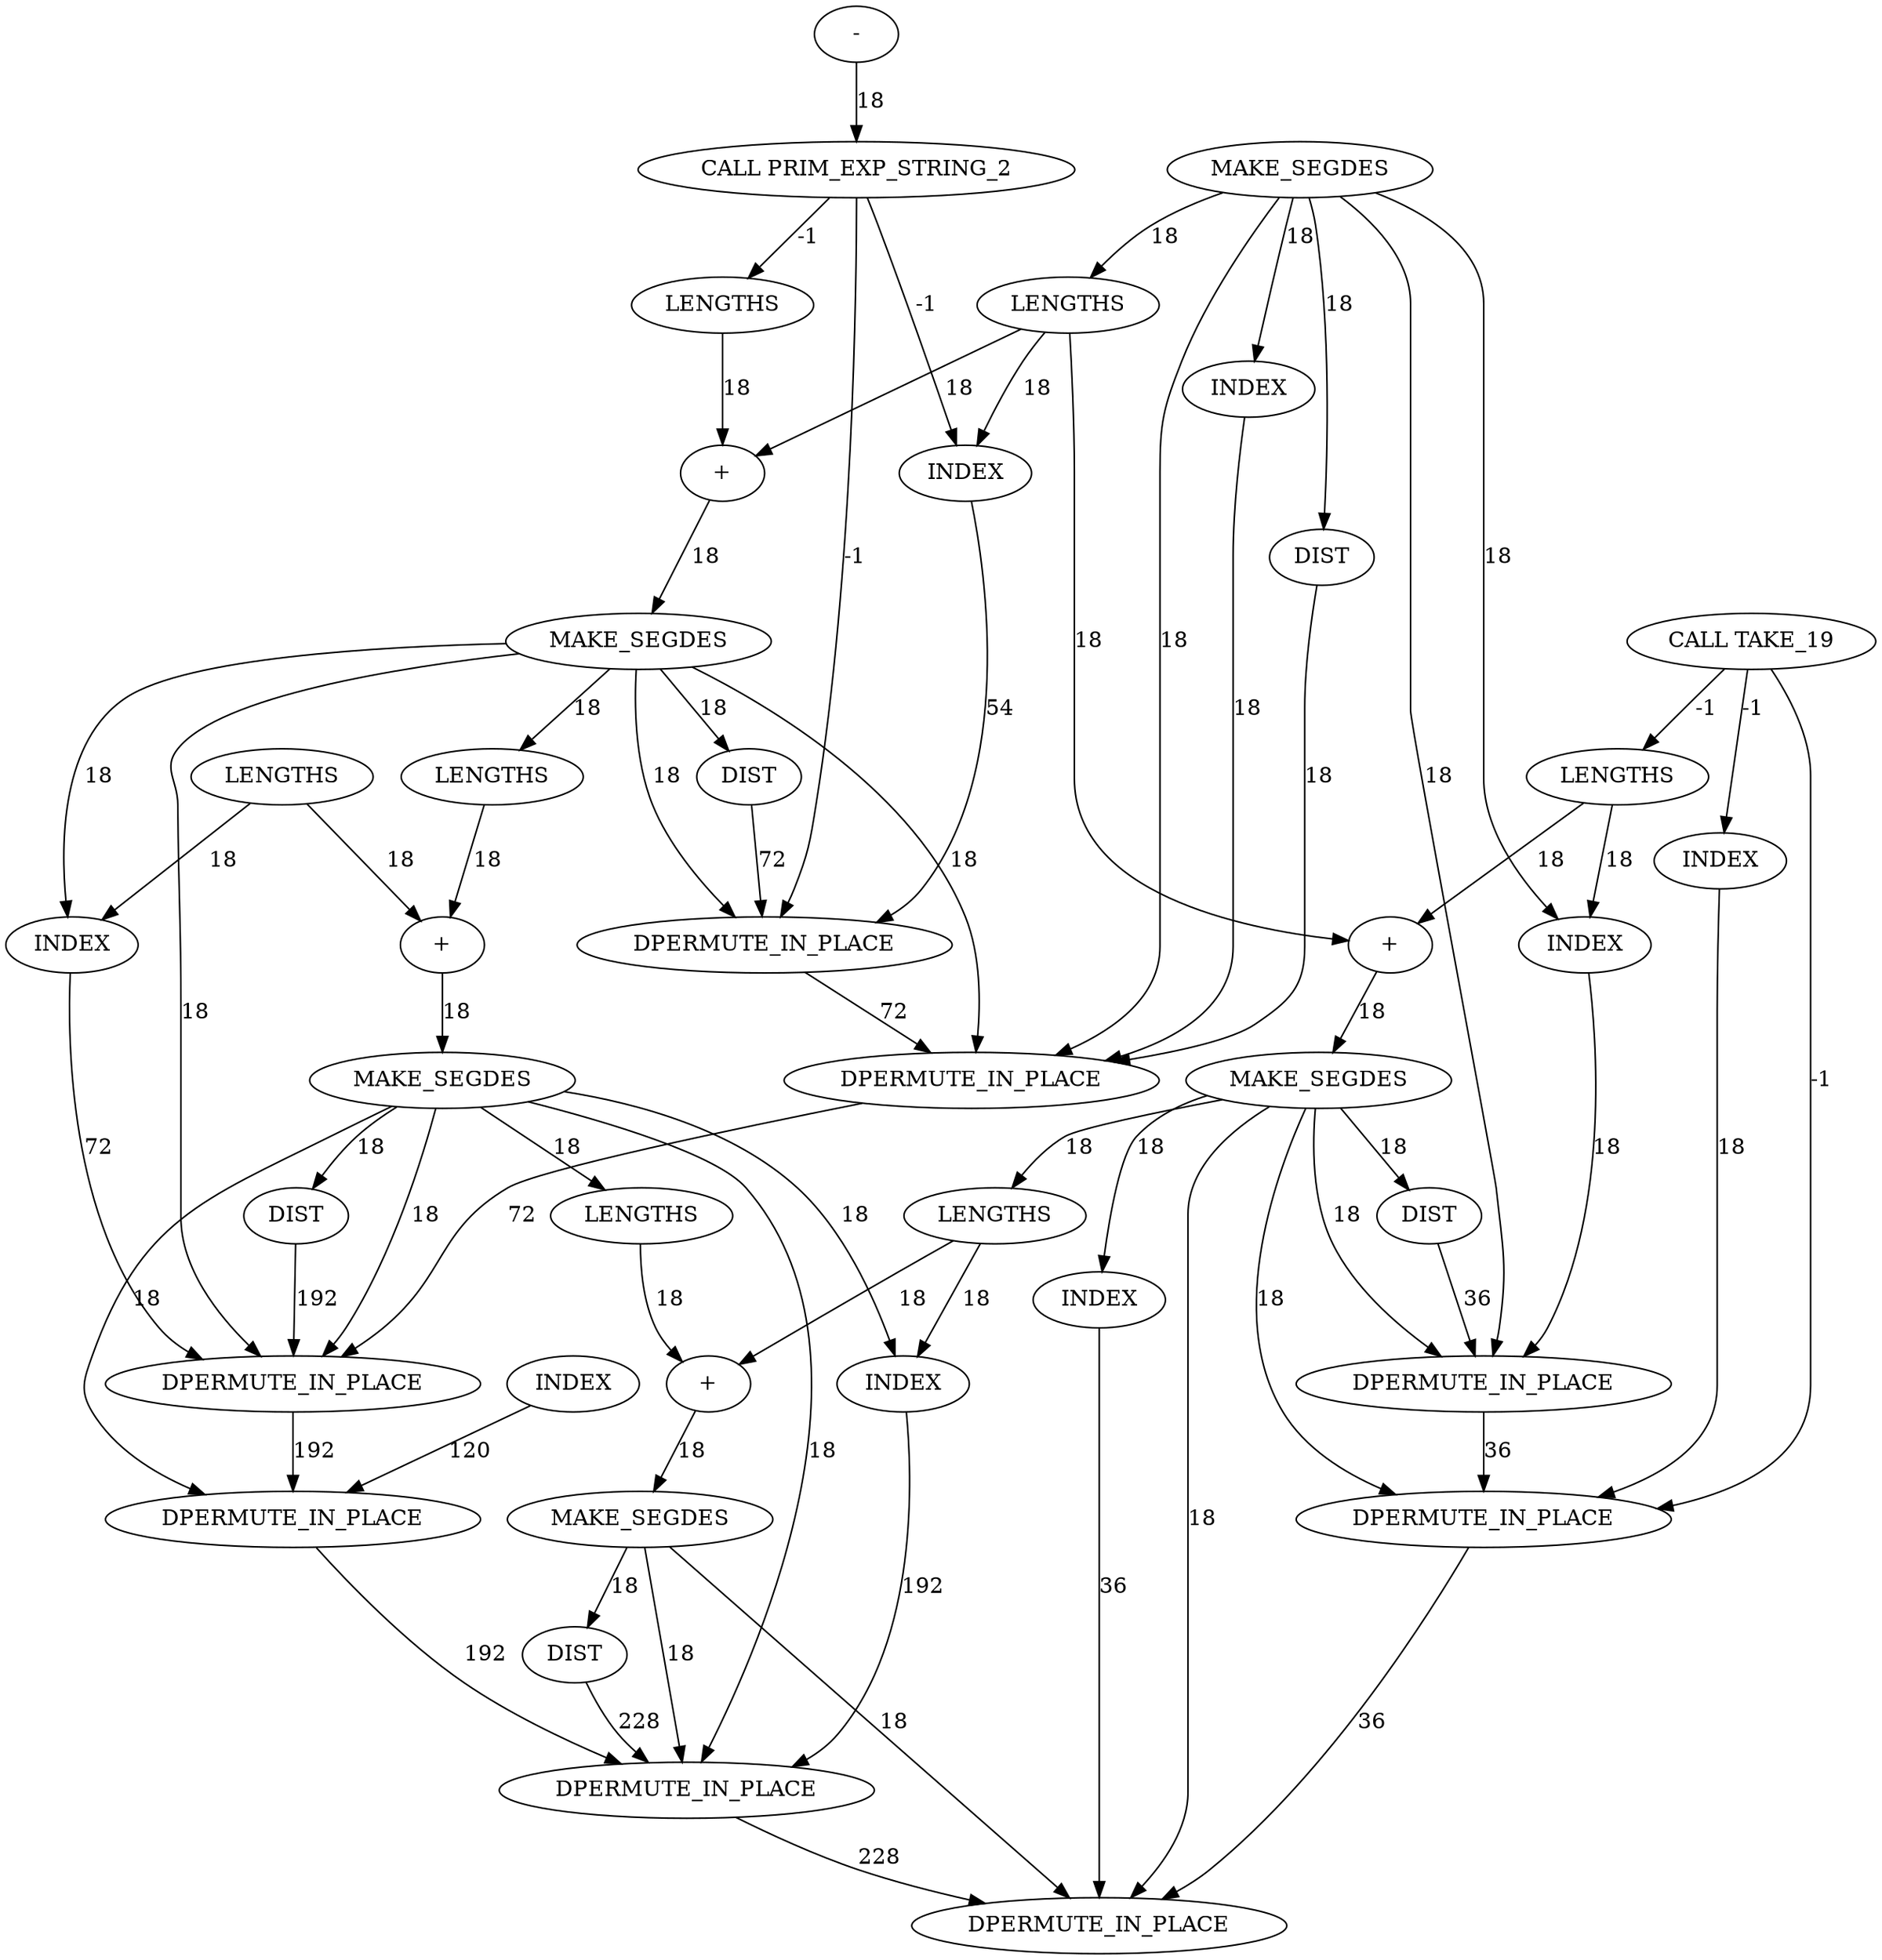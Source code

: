 digraph {
	cg_A_INST_16455 [label=DPERMUTE_IN_PLACE cost=1505]
	cg_A_INST_14366 [label=DIST cost=564]
	cg_A_INST_14183 [label=MAKE_SEGDES cost=480]
	cg_A_INST_14332 [label=INDEX cost=4773]
	cg_A_INST_14487 [label="+" cost=647]
	cg_A_INST_14420 [label=LENGTHS cost=605]
	cg_A_INST_14402 [label=LENGTHS cost=648]
	cg_A_INST_14167 [label=INDEX cost=5459]
	cg_A_INST_14159 [label=LENGTHS cost=562]
	cg_A_INST_16456 [label=DPERMUTE_IN_PLACE cost=6230]
	cg_A_INST_14421 [label="+" cost=563]
	cg_A_INST_16457 [label=DPERMUTE_IN_PLACE cost=729]
	cg_A_INST_14486 [label=LENGTHS cost=523]
	cg_A_INST_16453 [label=DPERMUTE_IN_PLACE cost=645]
	cg_A_INST_2874 [label="-" cost=690]
	cg_A_INST_16450 [label=DPERMUTE_IN_PLACE cost=1337]
	cg_A_INST_16454 [label=DPERMUTE_IN_PLACE cost=9499]
	cg_A_INST_14355 [label="+" cost=522]
	cg_A_INST_14498 [label=DIST cost=726]
	cg_A_INST_14321 [label=DIST cost=438]
	cg_A_INST_14410 [label=INDEX cost=6620]
	cg_A_INST_14426 [label=MAKE_SEGDES cost=691]
	cg_A_INST_2857 [label=MAKE_SEGDES cost=480]
	cg_A_INST_14468 [label=LENGTHS cost=606]
	cg_A_INST_14476 [label=INDEX cost=4555]
	cg_A_INST_14492 [label=MAKE_SEGDES cost=2369]
	cg_A_INST_2855 [label="CALL TAKE_19" cost=0]
	cg_A_INST_14155 [label=INDEX cost=9331]
	cg_A_INST_16452 [label=DPERMUTE_IN_PLACE cost=2107]
	cg_A_INST_2875 [label="CALL PRIM_EXP_STRING_2" cost=0]
	cg_A_INST_14178 [label="+" cost=395]
	cg_A_INST_14360 [label=MAKE_SEGDES cost=563]
	cg_A_INST_14432 [label=DIST cost=479]
	cg_A_INST_14354 [label=LENGTHS cost=605]
	cg_A_INST_14398 [label=INDEX cost=4170]
	cg_A_INST_14189 [label=DIST cost=565]
	cg_A_INST_16451 [label=DPERMUTE_IN_PLACE cost=772]
	cg_A_INST_14344 [label=INDEX cost=5502]
	cg_A_INST_14464 [label=INDEX cost=4343]
	cg_A_INST_14177 [label=LENGTHS cost=438]
	cg_A_INST_16455 -> cg_A_INST_16456 [label=192 cost=192]
	cg_A_INST_14366 -> cg_A_INST_16452 [label=72 cost=72]
	cg_A_INST_14183 -> cg_A_INST_14189 [label=18 cost=18]
	cg_A_INST_14183 -> cg_A_INST_16450 [label=18 cost=18]
	cg_A_INST_14183 -> cg_A_INST_16451 [label=18 cost=18]
	cg_A_INST_14183 -> cg_A_INST_14464 [label=18 cost=18]
	cg_A_INST_14183 -> cg_A_INST_14468 [label=18 cost=18]
	cg_A_INST_14183 -> cg_A_INST_16457 [label=18 cost=18]
	cg_A_INST_14332 -> cg_A_INST_16453 [label=18 cost=18]
	cg_A_INST_14487 -> cg_A_INST_14492 [label=18 cost=18]
	cg_A_INST_14420 -> cg_A_INST_14421 [label=18 cost=18]
	cg_A_INST_14402 -> cg_A_INST_14410 [label=18 cost=18]
	cg_A_INST_14402 -> cg_A_INST_14421 [label=18 cost=18]
	cg_A_INST_14167 -> cg_A_INST_16450 [label=18 cost=18]
	cg_A_INST_14159 -> cg_A_INST_14167 [label=18 cost=18]
	cg_A_INST_14159 -> cg_A_INST_14178 [label=18 cost=18]
	cg_A_INST_16456 -> cg_A_INST_16457 [label=228 cost=228]
	cg_A_INST_14421 -> cg_A_INST_14426 [label=18 cost=18]
	cg_A_INST_14486 -> cg_A_INST_14487 [label=18 cost=18]
	cg_A_INST_16453 -> cg_A_INST_16454 [label=72 cost=72]
	cg_A_INST_2874 -> cg_A_INST_2875 [label=18 cost=18]
	cg_A_INST_16450 -> cg_A_INST_16451 [label=36 cost=36]
	cg_A_INST_16454 -> cg_A_INST_16455 [label=192 cost=192]
	cg_A_INST_14355 -> cg_A_INST_14360 [label=18 cost=18]
	cg_A_INST_14498 -> cg_A_INST_16456 [label=228 cost=228]
	cg_A_INST_14321 -> cg_A_INST_16453 [label=18 cost=18]
	cg_A_INST_14410 -> cg_A_INST_16454 [label=72 cost=72]
	cg_A_INST_14426 -> cg_A_INST_14432 [label=18 cost=18]
	cg_A_INST_14426 -> cg_A_INST_16454 [label=18 cost=18]
	cg_A_INST_14426 -> cg_A_INST_16455 [label=18 cost=18]
	cg_A_INST_14426 -> cg_A_INST_14476 [label=18 cost=18]
	cg_A_INST_14426 -> cg_A_INST_14486 [label=18 cost=18]
	cg_A_INST_14426 -> cg_A_INST_16456 [label=18 cost=18]
	cg_A_INST_2857 -> cg_A_INST_14167 [label=18 cost=18]
	cg_A_INST_2857 -> cg_A_INST_14177 [label=18 cost=18]
	cg_A_INST_2857 -> cg_A_INST_16450 [label=18 cost=18]
	cg_A_INST_2857 -> cg_A_INST_14321 [label=18 cost=18]
	cg_A_INST_2857 -> cg_A_INST_14332 [label=18 cost=18]
	cg_A_INST_2857 -> cg_A_INST_16453 [label=18 cost=18]
	cg_A_INST_14468 -> cg_A_INST_14476 [label=18 cost=18]
	cg_A_INST_14468 -> cg_A_INST_14487 [label=18 cost=18]
	cg_A_INST_14476 -> cg_A_INST_16456 [label=192 cost=192]
	cg_A_INST_14492 -> cg_A_INST_14498 [label=18 cost=18]
	cg_A_INST_14492 -> cg_A_INST_16456 [label=18 cost=18]
	cg_A_INST_14492 -> cg_A_INST_16457 [label=18 cost=18]
	cg_A_INST_2855 -> cg_A_INST_14155 [label=-1 cost=-1]
	cg_A_INST_2855 -> cg_A_INST_14159 [label=-1 cost=-1]
	cg_A_INST_2855 -> cg_A_INST_16451 [label=-1 cost=-1]
	cg_A_INST_14155 -> cg_A_INST_16451 [label=18 cost=18]
	cg_A_INST_16452 -> cg_A_INST_16453 [label=72 cost=72]
	cg_A_INST_2875 -> cg_A_INST_14344 [label=-1 cost=-1]
	cg_A_INST_2875 -> cg_A_INST_14354 [label=-1 cost=-1]
	cg_A_INST_2875 -> cg_A_INST_16452 [label=-1 cost=-1]
	cg_A_INST_14178 -> cg_A_INST_14183 [label=18 cost=18]
	cg_A_INST_14360 -> cg_A_INST_14366 [label=18 cost=18]
	cg_A_INST_14360 -> cg_A_INST_16452 [label=18 cost=18]
	cg_A_INST_14360 -> cg_A_INST_16453 [label=18 cost=18]
	cg_A_INST_14360 -> cg_A_INST_14410 [label=18 cost=18]
	cg_A_INST_14360 -> cg_A_INST_14420 [label=18 cost=18]
	cg_A_INST_14360 -> cg_A_INST_16454 [label=18 cost=18]
	cg_A_INST_14432 -> cg_A_INST_16454 [label=192 cost=192]
	cg_A_INST_14354 -> cg_A_INST_14355 [label=18 cost=18]
	cg_A_INST_14398 -> cg_A_INST_16455 [label=120 cost=120]
	cg_A_INST_14189 -> cg_A_INST_16450 [label=36 cost=36]
	cg_A_INST_16451 -> cg_A_INST_16457 [label=36 cost=36]
	cg_A_INST_14344 -> cg_A_INST_16452 [label=54 cost=54]
	cg_A_INST_14464 -> cg_A_INST_16457 [label=36 cost=36]
	cg_A_INST_14177 -> cg_A_INST_14178 [label=18 cost=18]
	cg_A_INST_14177 -> cg_A_INST_14344 [label=18 cost=18]
	cg_A_INST_14177 -> cg_A_INST_14355 [label=18 cost=18]
}
